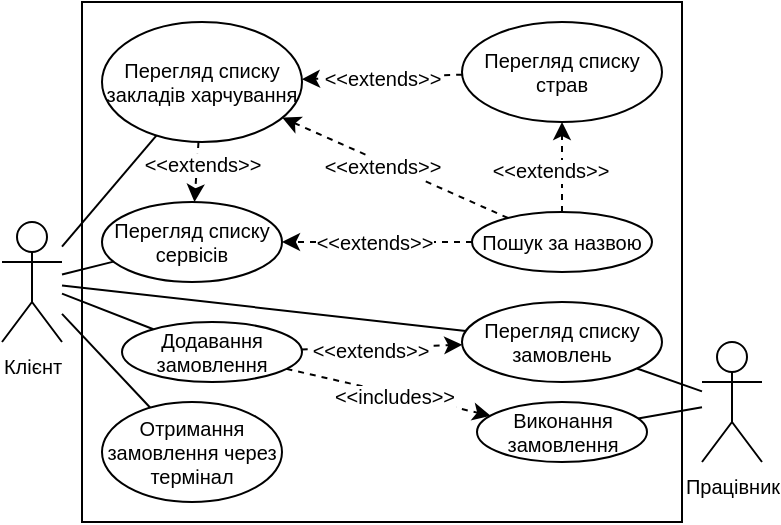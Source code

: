 <mxfile version="21.2.8" type="device" pages="4">
  <diagram id="U-L03c6XndNQLVejBg31" name="Use-Case">
    <mxGraphModel dx="863" dy="505" grid="1" gridSize="10" guides="1" tooltips="1" connect="1" arrows="1" fold="1" page="1" pageScale="1" pageWidth="850" pageHeight="1100" math="0" shadow="0">
      <root>
        <mxCell id="0" />
        <mxCell id="1" parent="0" />
        <mxCell id="DjoerSDfQ0twz3AZHhsx-1" value="Працівник" style="shape=umlActor;verticalLabelPosition=bottom;verticalAlign=top;outlineConnect=0;html=1;fontSize=10;" parent="1" vertex="1">
          <mxGeometry x="460" y="610" width="30" height="60" as="geometry" />
        </mxCell>
        <mxCell id="DjoerSDfQ0twz3AZHhsx-3" value="Клієнт" style="shape=umlActor;verticalLabelPosition=bottom;verticalAlign=top;outlineConnect=0;html=1;fontSize=10;" parent="1" vertex="1">
          <mxGeometry x="110" y="550" width="30" height="60" as="geometry" />
        </mxCell>
        <mxCell id="DjoerSDfQ0twz3AZHhsx-5" value="" style="rounded=0;whiteSpace=wrap;html=1;fontSize=10;" parent="1" vertex="1">
          <mxGeometry x="150" y="440" width="300" height="260" as="geometry" />
        </mxCell>
        <mxCell id="DjoerSDfQ0twz3AZHhsx-7" value="Перегляд списку сервісів" style="ellipse;whiteSpace=wrap;html=1;fontSize=10;" parent="1" vertex="1">
          <mxGeometry x="160" y="540" width="90" height="40" as="geometry" />
        </mxCell>
        <mxCell id="DjoerSDfQ0twz3AZHhsx-12" value="Перегляд списку закладів харчування" style="ellipse;whiteSpace=wrap;html=1;fontSize=10;" parent="1" vertex="1">
          <mxGeometry x="160" y="450" width="100" height="60" as="geometry" />
        </mxCell>
        <mxCell id="DjoerSDfQ0twz3AZHhsx-14" value="" style="endArrow=none;rounded=0;html=1;fontSize=10;" parent="1" source="DjoerSDfQ0twz3AZHhsx-3" target="DjoerSDfQ0twz3AZHhsx-12" edge="1">
          <mxGeometry width="50" height="50" relative="1" as="geometry">
            <mxPoint x="170" y="322" as="sourcePoint" />
            <mxPoint x="331" y="449" as="targetPoint" />
          </mxGeometry>
        </mxCell>
        <mxCell id="DjoerSDfQ0twz3AZHhsx-19" value="" style="rounded=0;orthogonalLoop=1;jettySize=auto;dashed=1;html=1;fontSize=10;" parent="1" source="DjoerSDfQ0twz3AZHhsx-21" target="DjoerSDfQ0twz3AZHhsx-12" edge="1">
          <mxGeometry relative="1" as="geometry">
            <mxPoint x="264" y="406" as="sourcePoint" />
            <mxPoint x="236" y="444" as="targetPoint" />
          </mxGeometry>
        </mxCell>
        <mxCell id="DjoerSDfQ0twz3AZHhsx-20" value="&amp;lt;&amp;lt;extends&amp;gt;&amp;gt;" style="edgeLabel;align=center;verticalAlign=middle;resizable=0;points=[];html=1;fontSize=10;" parent="DjoerSDfQ0twz3AZHhsx-19" vertex="1" connectable="0">
          <mxGeometry x="0.162" relative="1" as="geometry">
            <mxPoint x="6" as="offset" />
          </mxGeometry>
        </mxCell>
        <mxCell id="DjoerSDfQ0twz3AZHhsx-21" value="Перегляд списку страв" style="ellipse;whiteSpace=wrap;html=1;fontSize=10;" parent="1" vertex="1">
          <mxGeometry x="340" y="450" width="100" height="50" as="geometry" />
        </mxCell>
        <mxCell id="DjoerSDfQ0twz3AZHhsx-26" value="Перегляд списку замовлень" style="ellipse;whiteSpace=wrap;html=1;fontSize=10;" parent="1" vertex="1">
          <mxGeometry x="340" y="590" width="100" height="40" as="geometry" />
        </mxCell>
        <mxCell id="DjoerSDfQ0twz3AZHhsx-27" value="" style="endArrow=none;rounded=0;html=1;fontSize=10;" parent="1" source="DjoerSDfQ0twz3AZHhsx-3" target="DjoerSDfQ0twz3AZHhsx-26" edge="1">
          <mxGeometry width="50" height="50" relative="1" as="geometry">
            <mxPoint x="170" y="582" as="sourcePoint" />
            <mxPoint x="322" y="504" as="targetPoint" />
          </mxGeometry>
        </mxCell>
        <mxCell id="DjoerSDfQ0twz3AZHhsx-28" value="" style="endArrow=none;rounded=0;html=1;fontSize=10;" parent="1" source="DjoerSDfQ0twz3AZHhsx-1" target="DjoerSDfQ0twz3AZHhsx-26" edge="1">
          <mxGeometry width="50" height="50" relative="1" as="geometry">
            <mxPoint x="170" y="592" as="sourcePoint" />
            <mxPoint x="381" y="614" as="targetPoint" />
          </mxGeometry>
        </mxCell>
        <mxCell id="DjoerSDfQ0twz3AZHhsx-29" value="Додавання замовлення" style="ellipse;whiteSpace=wrap;html=1;fontSize=10;" parent="1" vertex="1">
          <mxGeometry x="170" y="600" width="90" height="30" as="geometry" />
        </mxCell>
        <mxCell id="DjoerSDfQ0twz3AZHhsx-30" value="" style="rounded=0;orthogonalLoop=1;jettySize=auto;dashed=1;html=1;fontSize=10;" parent="1" source="DjoerSDfQ0twz3AZHhsx-29" target="DjoerSDfQ0twz3AZHhsx-26" edge="1">
          <mxGeometry relative="1" as="geometry">
            <mxPoint x="370" y="410" as="sourcePoint" />
            <mxPoint x="370" y="440" as="targetPoint" />
          </mxGeometry>
        </mxCell>
        <mxCell id="DjoerSDfQ0twz3AZHhsx-31" value="&amp;lt;&amp;lt;extends&amp;gt;&amp;gt;" style="edgeLabel;align=center;verticalAlign=middle;resizable=0;points=[];html=1;fontSize=10;" parent="DjoerSDfQ0twz3AZHhsx-30" vertex="1" connectable="0">
          <mxGeometry x="0.162" relative="1" as="geometry">
            <mxPoint x="-13" y="1" as="offset" />
          </mxGeometry>
        </mxCell>
        <mxCell id="DjoerSDfQ0twz3AZHhsx-32" value="" style="rounded=0;orthogonalLoop=1;jettySize=auto;dashed=1;html=1;fontSize=10;" parent="1" source="DjoerSDfQ0twz3AZHhsx-34" target="DjoerSDfQ0twz3AZHhsx-12" edge="1">
          <mxGeometry relative="1" as="geometry">
            <mxPoint x="350" y="480" as="sourcePoint" />
            <mxPoint x="270" y="480" as="targetPoint" />
          </mxGeometry>
        </mxCell>
        <mxCell id="DjoerSDfQ0twz3AZHhsx-33" value="&amp;lt;&amp;lt;extends&amp;gt;&amp;gt;" style="edgeLabel;align=center;verticalAlign=middle;resizable=0;points=[];html=1;fontSize=10;" parent="DjoerSDfQ0twz3AZHhsx-32" vertex="1" connectable="0">
          <mxGeometry x="0.162" relative="1" as="geometry">
            <mxPoint x="2" y="3" as="offset" />
          </mxGeometry>
        </mxCell>
        <mxCell id="DjoerSDfQ0twz3AZHhsx-34" value="Пошук за назвою" style="ellipse;whiteSpace=wrap;html=1;fontSize=10;" parent="1" vertex="1">
          <mxGeometry x="345" y="545" width="90" height="30" as="geometry" />
        </mxCell>
        <mxCell id="DjoerSDfQ0twz3AZHhsx-35" value="" style="rounded=0;orthogonalLoop=1;jettySize=auto;dashed=1;html=1;fontSize=10;" parent="1" source="DjoerSDfQ0twz3AZHhsx-34" target="DjoerSDfQ0twz3AZHhsx-21" edge="1">
          <mxGeometry relative="1" as="geometry">
            <mxPoint x="309" y="551" as="sourcePoint" />
            <mxPoint x="251" y="509" as="targetPoint" />
          </mxGeometry>
        </mxCell>
        <mxCell id="DjoerSDfQ0twz3AZHhsx-36" value="&amp;lt;&amp;lt;extends&amp;gt;&amp;gt;" style="edgeLabel;align=center;verticalAlign=middle;resizable=0;points=[];html=1;fontSize=10;" parent="DjoerSDfQ0twz3AZHhsx-35" vertex="1" connectable="0">
          <mxGeometry x="0.162" relative="1" as="geometry">
            <mxPoint x="-6" y="5" as="offset" />
          </mxGeometry>
        </mxCell>
        <mxCell id="DjoerSDfQ0twz3AZHhsx-37" value="" style="endArrow=none;rounded=0;html=1;fontSize=10;" parent="1" source="DjoerSDfQ0twz3AZHhsx-3" target="DjoerSDfQ0twz3AZHhsx-7" edge="1">
          <mxGeometry width="50" height="50" relative="1" as="geometry">
            <mxPoint x="170" y="596" as="sourcePoint" />
            <mxPoint x="319" y="659" as="targetPoint" />
          </mxGeometry>
        </mxCell>
        <mxCell id="DjoerSDfQ0twz3AZHhsx-38" value="" style="rounded=0;orthogonalLoop=1;jettySize=auto;dashed=1;html=1;fontSize=10;" parent="1" source="DjoerSDfQ0twz3AZHhsx-34" target="DjoerSDfQ0twz3AZHhsx-7" edge="1">
          <mxGeometry relative="1" as="geometry">
            <mxPoint x="341" y="556" as="sourcePoint" />
            <mxPoint x="379" y="514" as="targetPoint" />
          </mxGeometry>
        </mxCell>
        <mxCell id="DjoerSDfQ0twz3AZHhsx-39" value="&amp;lt;&amp;lt;extends&amp;gt;&amp;gt;" style="edgeLabel;align=center;verticalAlign=middle;resizable=0;points=[];html=1;fontSize=10;" parent="DjoerSDfQ0twz3AZHhsx-38" vertex="1" connectable="0">
          <mxGeometry x="0.162" relative="1" as="geometry">
            <mxPoint x="6" as="offset" />
          </mxGeometry>
        </mxCell>
        <mxCell id="DjoerSDfQ0twz3AZHhsx-43" value="" style="rounded=0;orthogonalLoop=1;jettySize=auto;dashed=1;html=1;fontSize=10;" parent="1" source="DjoerSDfQ0twz3AZHhsx-12" target="DjoerSDfQ0twz3AZHhsx-7" edge="1">
          <mxGeometry relative="1" as="geometry">
            <mxPoint x="279" y="556" as="sourcePoint" />
            <mxPoint x="241" y="514" as="targetPoint" />
          </mxGeometry>
        </mxCell>
        <mxCell id="DjoerSDfQ0twz3AZHhsx-44" value="&amp;lt;&amp;lt;extends&amp;gt;&amp;gt;" style="edgeLabel;align=center;verticalAlign=middle;resizable=0;points=[];html=1;fontSize=10;" parent="DjoerSDfQ0twz3AZHhsx-43" vertex="1" connectable="0">
          <mxGeometry x="0.162" relative="1" as="geometry">
            <mxPoint x="3" y="-7" as="offset" />
          </mxGeometry>
        </mxCell>
        <mxCell id="DjoerSDfQ0twz3AZHhsx-47" value="Виконання замовлення" style="ellipse;whiteSpace=wrap;html=1;fontSize=10;" parent="1" vertex="1">
          <mxGeometry x="347.5" y="640" width="85" height="30" as="geometry" />
        </mxCell>
        <mxCell id="DjoerSDfQ0twz3AZHhsx-51" value="" style="endArrow=none;rounded=0;html=1;fontSize=10;" parent="1" source="DjoerSDfQ0twz3AZHhsx-1" target="DjoerSDfQ0twz3AZHhsx-47" edge="1">
          <mxGeometry width="50" height="50" relative="1" as="geometry">
            <mxPoint x="170" y="751" as="sourcePoint" />
            <mxPoint x="245" y="804" as="targetPoint" />
          </mxGeometry>
        </mxCell>
        <mxCell id="DjoerSDfQ0twz3AZHhsx-54" value="Отримання замовлення через термінал" style="ellipse;whiteSpace=wrap;html=1;fontSize=10;" parent="1" vertex="1">
          <mxGeometry x="160" y="640" width="90" height="50" as="geometry" />
        </mxCell>
        <mxCell id="DjoerSDfQ0twz3AZHhsx-55" value="" style="endArrow=none;rounded=0;html=1;fontSize=10;" parent="1" source="DjoerSDfQ0twz3AZHhsx-3" target="DjoerSDfQ0twz3AZHhsx-54" edge="1">
          <mxGeometry width="50" height="50" relative="1" as="geometry">
            <mxPoint x="170" y="663" as="sourcePoint" />
            <mxPoint x="259" y="801" as="targetPoint" />
          </mxGeometry>
        </mxCell>
        <mxCell id="DjoerSDfQ0twz3AZHhsx-68" value="" style="rounded=0;orthogonalLoop=1;jettySize=auto;dashed=1;html=1;fontSize=10;" parent="1" source="DjoerSDfQ0twz3AZHhsx-29" target="DjoerSDfQ0twz3AZHhsx-47" edge="1">
          <mxGeometry relative="1" as="geometry">
            <mxPoint x="304" y="760" as="sourcePoint" />
            <mxPoint x="297" y="870" as="targetPoint" />
          </mxGeometry>
        </mxCell>
        <mxCell id="DjoerSDfQ0twz3AZHhsx-69" value="&amp;lt;&amp;lt;includes&amp;gt;&amp;gt;" style="edgeLabel;align=center;verticalAlign=middle;resizable=0;points=[];html=1;fontSize=10;" parent="DjoerSDfQ0twz3AZHhsx-68" vertex="1" connectable="0">
          <mxGeometry x="0.162" relative="1" as="geometry">
            <mxPoint x="-6" as="offset" />
          </mxGeometry>
        </mxCell>
        <mxCell id="K3cF5pADSebFsSlymxRe-2" value="" style="endArrow=none;rounded=0;html=1;fontSize=10;" edge="1" parent="1" source="DjoerSDfQ0twz3AZHhsx-3" target="DjoerSDfQ0twz3AZHhsx-29">
          <mxGeometry width="50" height="50" relative="1" as="geometry">
            <mxPoint x="106" y="650" as="sourcePoint" />
            <mxPoint x="166" y="811" as="targetPoint" />
          </mxGeometry>
        </mxCell>
      </root>
    </mxGraphModel>
  </diagram>
  <diagram id="wsWg7v_ugK6xF0xDM5SA" name="Component">
    <mxGraphModel dx="576" dy="337" grid="1" gridSize="10" guides="1" tooltips="1" connect="1" arrows="1" fold="1" page="1" pageScale="1" pageWidth="850" pageHeight="1100" math="0" shadow="0">
      <root>
        <mxCell id="0" />
        <mxCell id="1" parent="0" />
        <mxCell id="RcK7QtTSWd41S2UD9S_7-18" value="" style="rounded=0;orthogonalLoop=1;jettySize=auto;html=1;endArrow=none;endFill=0;sketch=0;sourcePerimeterSpacing=0;targetPerimeterSpacing=0;verticalAlign=middle;" edge="1" target="RcK7QtTSWd41S2UD9S_7-20" parent="1" source="RcK7QtTSWd41S2UD9S_7-98">
          <mxGeometry relative="1" as="geometry">
            <mxPoint x="210" y="270" as="sourcePoint" />
          </mxGeometry>
        </mxCell>
        <mxCell id="RcK7QtTSWd41S2UD9S_7-109" value="Requests" style="edgeLabel;html=1;align=center;verticalAlign=middle;resizable=0;points=[];" vertex="1" connectable="0" parent="RcK7QtTSWd41S2UD9S_7-18">
          <mxGeometry x="-0.237" relative="1" as="geometry">
            <mxPoint x="-24" y="-14" as="offset" />
          </mxGeometry>
        </mxCell>
        <mxCell id="RcK7QtTSWd41S2UD9S_7-20" value="" style="ellipse;whiteSpace=wrap;html=1;align=center;aspect=fixed;resizable=0;points=[];outlineConnect=0;sketch=0;verticalAlign=middle;" vertex="1" parent="1">
          <mxGeometry x="590" y="265" width="10" height="10" as="geometry" />
        </mxCell>
        <mxCell id="RcK7QtTSWd41S2UD9S_7-88" value="" style="rounded=0;orthogonalLoop=1;jettySize=auto;html=1;endArrow=none;endFill=0;sketch=0;sourcePerimeterSpacing=0;targetPerimeterSpacing=0;" edge="1" target="RcK7QtTSWd41S2UD9S_7-90" parent="1" source="RcK7QtTSWd41S2UD9S_7-118">
          <mxGeometry relative="1" as="geometry">
            <mxPoint x="440" y="310" as="sourcePoint" />
          </mxGeometry>
        </mxCell>
        <mxCell id="RcK7QtTSWd41S2UD9S_7-96" value="State" style="edgeLabel;html=1;align=center;verticalAlign=middle;resizable=0;points=[];" vertex="1" connectable="0" parent="RcK7QtTSWd41S2UD9S_7-88">
          <mxGeometry x="0.326" relative="1" as="geometry">
            <mxPoint x="-12" y="-13" as="offset" />
          </mxGeometry>
        </mxCell>
        <mxCell id="RcK7QtTSWd41S2UD9S_7-89" value="" style="rounded=0;orthogonalLoop=1;jettySize=auto;html=1;endArrow=halfCircle;endFill=0;entryX=0.5;entryY=0.5;endSize=6;strokeWidth=1;sketch=0;edgeStyle=orthogonalEdgeStyle;" edge="1" target="RcK7QtTSWd41S2UD9S_7-90" parent="1" source="RcK7QtTSWd41S2UD9S_7-121">
          <mxGeometry relative="1" as="geometry">
            <mxPoint x="500" y="225" as="sourcePoint" />
            <Array as="points">
              <mxPoint x="420" y="270" />
              <mxPoint x="420" y="270" />
            </Array>
          </mxGeometry>
        </mxCell>
        <mxCell id="RcK7QtTSWd41S2UD9S_7-90" value="" style="ellipse;whiteSpace=wrap;html=1;align=center;aspect=fixed;resizable=0;points=[];outlineConnect=0;sketch=0;" vertex="1" parent="1">
          <mxGeometry x="430" y="265" width="10" height="10" as="geometry" />
        </mxCell>
        <mxCell id="RcK7QtTSWd41S2UD9S_7-98" value="&lt;span style=&quot;background-color: initial;&quot;&gt;&amp;nbsp;Api&lt;br&gt;&lt;/span&gt;" style="html=1;dropTarget=0;whiteSpace=wrap;align=left;" vertex="1" parent="1">
          <mxGeometry x="620" y="250" width="100" height="40" as="geometry" />
        </mxCell>
        <mxCell id="RcK7QtTSWd41S2UD9S_7-99" value="" style="shape=module;jettyWidth=8;jettyHeight=4;" vertex="1" parent="RcK7QtTSWd41S2UD9S_7-98">
          <mxGeometry x="1" width="20" height="20" relative="1" as="geometry">
            <mxPoint x="-27" y="7" as="offset" />
          </mxGeometry>
        </mxCell>
        <mxCell id="RcK7QtTSWd41S2UD9S_7-116" value="" style="rounded=0;orthogonalLoop=1;jettySize=auto;html=1;endArrow=halfCircle;endFill=0;entryX=0.5;entryY=0.5;endSize=6;strokeWidth=1;sketch=0;verticalAlign=middle;edgeStyle=orthogonalEdgeStyle;" edge="1" parent="1" source="RcK7QtTSWd41S2UD9S_7-118" target="RcK7QtTSWd41S2UD9S_7-20">
          <mxGeometry relative="1" as="geometry">
            <mxPoint x="175" y="150" as="sourcePoint" />
            <mxPoint x="355" y="105" as="targetPoint" />
          </mxGeometry>
        </mxCell>
        <mxCell id="RcK7QtTSWd41S2UD9S_7-118" value="&lt;span style=&quot;background-color: initial;&quot;&gt;&amp;nbsp;ViewModels&lt;br&gt;&lt;/span&gt;" style="html=1;dropTarget=0;whiteSpace=wrap;align=left;" vertex="1" parent="1">
          <mxGeometry x="460" y="250" width="100" height="40" as="geometry" />
        </mxCell>
        <mxCell id="RcK7QtTSWd41S2UD9S_7-119" value="" style="shape=module;jettyWidth=8;jettyHeight=4;" vertex="1" parent="RcK7QtTSWd41S2UD9S_7-118">
          <mxGeometry x="1" width="20" height="20" relative="1" as="geometry">
            <mxPoint x="-27" y="7" as="offset" />
          </mxGeometry>
        </mxCell>
        <mxCell id="RcK7QtTSWd41S2UD9S_7-121" value="&amp;nbsp;Composables" style="html=1;dropTarget=0;whiteSpace=wrap;align=left;" vertex="1" parent="1">
          <mxGeometry x="295" y="250" width="115" height="40" as="geometry" />
        </mxCell>
        <mxCell id="RcK7QtTSWd41S2UD9S_7-122" value="" style="shape=module;jettyWidth=8;jettyHeight=4;" vertex="1" parent="RcK7QtTSWd41S2UD9S_7-121">
          <mxGeometry x="1" width="20" height="20" relative="1" as="geometry">
            <mxPoint x="-27" y="7" as="offset" />
          </mxGeometry>
        </mxCell>
        <mxCell id="RcK7QtTSWd41S2UD9S_7-127" value="&lt;span style=&quot;background-color: initial;&quot;&gt;&amp;nbsp;Data&lt;br&gt;&lt;/span&gt;" style="html=1;dropTarget=0;whiteSpace=wrap;align=left;" vertex="1" parent="1">
          <mxGeometry x="460" y="340" width="100" height="40" as="geometry" />
        </mxCell>
        <mxCell id="RcK7QtTSWd41S2UD9S_7-128" value="" style="shape=module;jettyWidth=8;jettyHeight=4;" vertex="1" parent="RcK7QtTSWd41S2UD9S_7-127">
          <mxGeometry x="1" width="20" height="20" relative="1" as="geometry">
            <mxPoint x="-27" y="7" as="offset" />
          </mxGeometry>
        </mxCell>
        <mxCell id="RcK7QtTSWd41S2UD9S_7-129" value="" style="rounded=0;orthogonalLoop=1;jettySize=auto;html=1;endArrow=none;endFill=0;sketch=0;sourcePerimeterSpacing=0;targetPerimeterSpacing=0;" edge="1" target="RcK7QtTSWd41S2UD9S_7-131" parent="1" source="RcK7QtTSWd41S2UD9S_7-127">
          <mxGeometry relative="1" as="geometry">
            <mxPoint x="480" y="225" as="sourcePoint" />
          </mxGeometry>
        </mxCell>
        <mxCell id="RcK7QtTSWd41S2UD9S_7-132" value="Schemas" style="edgeLabel;html=1;align=center;verticalAlign=middle;resizable=0;points=[];" vertex="1" connectable="0" parent="RcK7QtTSWd41S2UD9S_7-129">
          <mxGeometry x="0.469" y="1" relative="1" as="geometry">
            <mxPoint x="32" y="-13" as="offset" />
          </mxGeometry>
        </mxCell>
        <mxCell id="RcK7QtTSWd41S2UD9S_7-130" value="" style="rounded=0;orthogonalLoop=1;jettySize=auto;html=1;endArrow=halfCircle;endFill=0;entryX=0.5;entryY=0.5;endSize=6;strokeWidth=1;sketch=0;" edge="1" target="RcK7QtTSWd41S2UD9S_7-131" parent="1" source="RcK7QtTSWd41S2UD9S_7-118">
          <mxGeometry relative="1" as="geometry">
            <mxPoint x="520" y="225" as="sourcePoint" />
          </mxGeometry>
        </mxCell>
        <mxCell id="RcK7QtTSWd41S2UD9S_7-131" value="" style="ellipse;whiteSpace=wrap;html=1;align=center;aspect=fixed;resizable=0;points=[];outlineConnect=0;sketch=0;" vertex="1" parent="1">
          <mxGeometry x="505" y="310" width="10" height="10" as="geometry" />
        </mxCell>
        <mxCell id="RcK7QtTSWd41S2UD9S_7-133" value="" style="rounded=0;orthogonalLoop=1;jettySize=auto;html=1;endArrow=none;endFill=0;sketch=0;sourcePerimeterSpacing=0;targetPerimeterSpacing=0;" edge="1" target="RcK7QtTSWd41S2UD9S_7-135" parent="1" source="RcK7QtTSWd41S2UD9S_7-136">
          <mxGeometry relative="1" as="geometry">
            <mxPoint x="490" y="355" as="sourcePoint" />
          </mxGeometry>
        </mxCell>
        <mxCell id="RcK7QtTSWd41S2UD9S_7-139" value="HttpClient" style="edgeLabel;html=1;align=center;verticalAlign=middle;resizable=0;points=[];" vertex="1" connectable="0" parent="RcK7QtTSWd41S2UD9S_7-133">
          <mxGeometry x="0.835" y="2" relative="1" as="geometry">
            <mxPoint x="42" y="-7" as="offset" />
          </mxGeometry>
        </mxCell>
        <mxCell id="RcK7QtTSWd41S2UD9S_7-134" value="" style="rounded=0;orthogonalLoop=1;jettySize=auto;html=1;endArrow=halfCircle;endFill=0;entryX=0.5;entryY=0.5;endSize=6;strokeWidth=1;sketch=0;" edge="1" target="RcK7QtTSWd41S2UD9S_7-135" parent="1" source="RcK7QtTSWd41S2UD9S_7-98">
          <mxGeometry relative="1" as="geometry">
            <mxPoint x="530" y="355" as="sourcePoint" />
          </mxGeometry>
        </mxCell>
        <mxCell id="RcK7QtTSWd41S2UD9S_7-135" value="" style="ellipse;whiteSpace=wrap;html=1;align=center;aspect=fixed;resizable=0;points=[];outlineConnect=0;sketch=0;" vertex="1" parent="1">
          <mxGeometry x="665" y="310" width="10" height="10" as="geometry" />
        </mxCell>
        <mxCell id="RcK7QtTSWd41S2UD9S_7-136" value="&amp;nbsp;App" style="html=1;dropTarget=0;whiteSpace=wrap;align=left;" vertex="1" parent="1">
          <mxGeometry x="612.5" y="340" width="115" height="40" as="geometry" />
        </mxCell>
        <mxCell id="RcK7QtTSWd41S2UD9S_7-137" value="" style="shape=module;jettyWidth=8;jettyHeight=4;" vertex="1" parent="RcK7QtTSWd41S2UD9S_7-136">
          <mxGeometry x="1" width="20" height="20" relative="1" as="geometry">
            <mxPoint x="-27" y="7" as="offset" />
          </mxGeometry>
        </mxCell>
        <mxCell id="RcK7QtTSWd41S2UD9S_7-141" value="" style="rounded=0;orthogonalLoop=1;jettySize=auto;html=1;endArrow=halfCircle;endFill=0;endSize=6;strokeWidth=1;sketch=0;" edge="1" parent="1" source="RcK7QtTSWd41S2UD9S_7-136">
          <mxGeometry relative="1" as="geometry">
            <mxPoint x="675" y="380" as="sourcePoint" />
            <mxPoint x="670" y="410" as="targetPoint" />
          </mxGeometry>
        </mxCell>
        <mxCell id="RcK7QtTSWd41S2UD9S_7-143" value="Preferences" style="edgeLabel;html=1;align=center;verticalAlign=middle;resizable=0;points=[];" vertex="1" connectable="0" parent="RcK7QtTSWd41S2UD9S_7-141">
          <mxGeometry x="-0.321" relative="1" as="geometry">
            <mxPoint y="30" as="offset" />
          </mxGeometry>
        </mxCell>
        <mxCell id="RcK7QtTSWd41S2UD9S_7-144" value="&amp;nbsp;Activities" style="html=1;dropTarget=0;whiteSpace=wrap;align=left;" vertex="1" parent="1">
          <mxGeometry x="295" y="340" width="115" height="40" as="geometry" />
        </mxCell>
        <mxCell id="RcK7QtTSWd41S2UD9S_7-145" value="" style="shape=module;jettyWidth=8;jettyHeight=4;" vertex="1" parent="RcK7QtTSWd41S2UD9S_7-144">
          <mxGeometry x="1" width="20" height="20" relative="1" as="geometry">
            <mxPoint x="-27" y="7" as="offset" />
          </mxGeometry>
        </mxCell>
        <mxCell id="RcK7QtTSWd41S2UD9S_7-146" value="" style="rounded=0;orthogonalLoop=1;jettySize=auto;html=1;endArrow=none;endFill=0;sketch=0;sourcePerimeterSpacing=0;targetPerimeterSpacing=0;" edge="1" target="RcK7QtTSWd41S2UD9S_7-148" parent="1" source="RcK7QtTSWd41S2UD9S_7-121">
          <mxGeometry relative="1" as="geometry">
            <mxPoint x="250" y="325" as="sourcePoint" />
          </mxGeometry>
        </mxCell>
        <mxCell id="RcK7QtTSWd41S2UD9S_7-151" value="Components" style="edgeLabel;html=1;align=center;verticalAlign=middle;resizable=0;points=[];" vertex="1" connectable="0" parent="RcK7QtTSWd41S2UD9S_7-146">
          <mxGeometry x="0.364" y="-1" relative="1" as="geometry">
            <mxPoint x="41" y="11" as="offset" />
          </mxGeometry>
        </mxCell>
        <mxCell id="RcK7QtTSWd41S2UD9S_7-147" value="" style="rounded=0;orthogonalLoop=1;jettySize=auto;html=1;endArrow=halfCircle;endFill=0;entryX=0.5;entryY=0.5;endSize=6;strokeWidth=1;sketch=0;" edge="1" target="RcK7QtTSWd41S2UD9S_7-148" parent="1" source="RcK7QtTSWd41S2UD9S_7-144">
          <mxGeometry relative="1" as="geometry">
            <mxPoint x="290" y="325" as="sourcePoint" />
          </mxGeometry>
        </mxCell>
        <mxCell id="RcK7QtTSWd41S2UD9S_7-148" value="" style="ellipse;whiteSpace=wrap;html=1;align=center;aspect=fixed;resizable=0;points=[];outlineConnect=0;sketch=0;" vertex="1" parent="1">
          <mxGeometry x="347.5" y="310" width="10" height="10" as="geometry" />
        </mxCell>
      </root>
    </mxGraphModel>
  </diagram>
  <diagram id="FYDQXY969cBlZ33Q4Xat" name="Activity">
    <mxGraphModel dx="186" dy="606" grid="1" gridSize="10" guides="1" tooltips="1" connect="1" arrows="1" fold="1" page="1" pageScale="1" pageWidth="850" pageHeight="1100" math="0" shadow="0">
      <root>
        <mxCell id="0" />
        <mxCell id="1" parent="0" />
        <mxCell id="7rqbAGlr2B7y8msFjyOp-1" style="edgeStyle=orthogonalEdgeStyle;rounded=0;orthogonalLoop=1;jettySize=auto;html=1;" edge="1" parent="1" source="7rqbAGlr2B7y8msFjyOp-2" target="7rqbAGlr2B7y8msFjyOp-4">
          <mxGeometry relative="1" as="geometry" />
        </mxCell>
        <mxCell id="7rqbAGlr2B7y8msFjyOp-2" value="" style="ellipse;whiteSpace=wrap;html=1;aspect=fixed;" vertex="1" parent="1">
          <mxGeometry x="1490" y="460" width="40" height="40" as="geometry" />
        </mxCell>
        <mxCell id="7rqbAGlr2B7y8msFjyOp-3" value="" style="edgeStyle=orthogonalEdgeStyle;rounded=0;orthogonalLoop=1;jettySize=auto;html=1;" edge="1" parent="1" source="7rqbAGlr2B7y8msFjyOp-4" target="7rqbAGlr2B7y8msFjyOp-6">
          <mxGeometry relative="1" as="geometry" />
        </mxCell>
        <mxCell id="7rqbAGlr2B7y8msFjyOp-4" value="Вибір сервісу" style="rounded=1;whiteSpace=wrap;html=1;" vertex="1" parent="1">
          <mxGeometry x="1470" y="520" width="80" height="20" as="geometry" />
        </mxCell>
        <mxCell id="7rqbAGlr2B7y8msFjyOp-5" style="edgeStyle=orthogonalEdgeStyle;rounded=0;orthogonalLoop=1;jettySize=auto;html=1;" edge="1" parent="1" source="7rqbAGlr2B7y8msFjyOp-6" target="7rqbAGlr2B7y8msFjyOp-11">
          <mxGeometry relative="1" as="geometry" />
        </mxCell>
        <mxCell id="7rqbAGlr2B7y8msFjyOp-6" value="Вибір закладу" style="rounded=1;whiteSpace=wrap;html=1;" vertex="1" parent="1">
          <mxGeometry x="1470" y="560" width="80" height="40" as="geometry" />
        </mxCell>
        <mxCell id="7rqbAGlr2B7y8msFjyOp-7" style="rounded=0;orthogonalLoop=1;jettySize=auto;html=1;edgeStyle=orthogonalEdgeStyle;" edge="1" parent="1" source="7rqbAGlr2B7y8msFjyOp-11" target="7rqbAGlr2B7y8msFjyOp-29">
          <mxGeometry relative="1" as="geometry">
            <Array as="points">
              <mxPoint x="1460" y="640" />
            </Array>
          </mxGeometry>
        </mxCell>
        <mxCell id="7rqbAGlr2B7y8msFjyOp-8" value="[Ручний]" style="edgeLabel;html=1;align=center;verticalAlign=middle;resizable=0;points=[];labelBackgroundColor=none;" vertex="1" connectable="0" parent="7rqbAGlr2B7y8msFjyOp-7">
          <mxGeometry x="0.12" relative="1" as="geometry">
            <mxPoint x="-30" y="11" as="offset" />
          </mxGeometry>
        </mxCell>
        <mxCell id="7rqbAGlr2B7y8msFjyOp-9" style="edgeStyle=orthogonalEdgeStyle;rounded=0;orthogonalLoop=1;jettySize=auto;html=1;elbow=vertical;" edge="1" parent="1" source="7rqbAGlr2B7y8msFjyOp-11" target="7rqbAGlr2B7y8msFjyOp-12">
          <mxGeometry relative="1" as="geometry">
            <mxPoint x="1520.2" y="639.9" as="sourcePoint" />
            <mxPoint x="1430" y="639.9" as="targetPoint" />
            <Array as="points">
              <mxPoint x="1560" y="640" />
            </Array>
          </mxGeometry>
        </mxCell>
        <mxCell id="7rqbAGlr2B7y8msFjyOp-10" value="[Оптимальний]" style="edgeLabel;html=1;align=center;verticalAlign=middle;resizable=0;points=[];labelBackgroundColor=none;" vertex="1" connectable="0" parent="7rqbAGlr2B7y8msFjyOp-9">
          <mxGeometry x="0.283" relative="1" as="geometry">
            <mxPoint x="43" y="4" as="offset" />
          </mxGeometry>
        </mxCell>
        <mxCell id="7rqbAGlr2B7y8msFjyOp-11" value="" style="rhombus;whiteSpace=wrap;html=1;" vertex="1" parent="1">
          <mxGeometry x="1490" y="620" width="40" height="40" as="geometry" />
        </mxCell>
        <mxCell id="7rqbAGlr2B7y8msFjyOp-12" value="Вибір типів та стелі ціни" style="rounded=1;whiteSpace=wrap;html=1;" vertex="1" parent="1">
          <mxGeometry x="1520" y="680" width="80" height="40" as="geometry" />
        </mxCell>
        <mxCell id="7rqbAGlr2B7y8msFjyOp-13" value="Вибір варіанту видачі&amp;nbsp;" style="rounded=1;whiteSpace=wrap;html=1;" vertex="1" parent="1">
          <mxGeometry x="1410" y="780" width="90" height="40" as="geometry" />
        </mxCell>
        <mxCell id="7rqbAGlr2B7y8msFjyOp-14" style="edgeStyle=orthogonalEdgeStyle;rounded=0;orthogonalLoop=1;jettySize=auto;html=1;" edge="1" parent="1" source="7rqbAGlr2B7y8msFjyOp-15" target="7rqbAGlr2B7y8msFjyOp-18">
          <mxGeometry relative="1" as="geometry">
            <mxPoint x="1535" y="1040.0" as="targetPoint" />
          </mxGeometry>
        </mxCell>
        <mxCell id="7rqbAGlr2B7y8msFjyOp-15" value="Створення замовлення" style="rounded=1;whiteSpace=wrap;html=1;" vertex="1" parent="1">
          <mxGeometry x="1465" y="920" width="90" height="40" as="geometry" />
        </mxCell>
        <mxCell id="7rqbAGlr2B7y8msFjyOp-16" style="edgeStyle=orthogonalEdgeStyle;rounded=0;orthogonalLoop=1;jettySize=auto;html=1;" edge="1" parent="1" source="7rqbAGlr2B7y8msFjyOp-17" target="7rqbAGlr2B7y8msFjyOp-15">
          <mxGeometry relative="1" as="geometry">
            <mxPoint x="1535" y="920" as="targetPoint" />
          </mxGeometry>
        </mxCell>
        <mxCell id="7rqbAGlr2B7y8msFjyOp-17" value="Підтвердження замовлення" style="rounded=1;whiteSpace=wrap;html=1;" vertex="1" parent="1">
          <mxGeometry x="1465" y="862.5" width="90" height="40" as="geometry" />
        </mxCell>
        <mxCell id="7rqbAGlr2B7y8msFjyOp-18" value="" style="ellipse;html=1;shape=endState;fillColor=#000000;strokeColor=#ff0000;" vertex="1" parent="1">
          <mxGeometry x="1490" y="980" width="40" height="40" as="geometry" />
        </mxCell>
        <mxCell id="7rqbAGlr2B7y8msFjyOp-19" style="rounded=0;orthogonalLoop=1;jettySize=auto;html=1;endArrow=none;endFill=0;startArrow=classic;startFill=1;" edge="1" parent="1" source="7rqbAGlr2B7y8msFjyOp-23" target="7rqbAGlr2B7y8msFjyOp-29">
          <mxGeometry relative="1" as="geometry" />
        </mxCell>
        <mxCell id="7rqbAGlr2B7y8msFjyOp-20" style="rounded=0;orthogonalLoop=1;jettySize=auto;html=1;startArrow=classic;startFill=1;endArrow=none;endFill=0;" edge="1" parent="1" source="7rqbAGlr2B7y8msFjyOp-23" target="7rqbAGlr2B7y8msFjyOp-12">
          <mxGeometry relative="1" as="geometry" />
        </mxCell>
        <mxCell id="7rqbAGlr2B7y8msFjyOp-21" style="rounded=0;orthogonalLoop=1;jettySize=auto;html=1;" edge="1" parent="1" source="7rqbAGlr2B7y8msFjyOp-23" target="7rqbAGlr2B7y8msFjyOp-13">
          <mxGeometry relative="1" as="geometry" />
        </mxCell>
        <mxCell id="7rqbAGlr2B7y8msFjyOp-22" style="rounded=0;orthogonalLoop=1;jettySize=auto;html=1;" edge="1" parent="1" source="7rqbAGlr2B7y8msFjyOp-23" target="7rqbAGlr2B7y8msFjyOp-24">
          <mxGeometry relative="1" as="geometry" />
        </mxCell>
        <mxCell id="7rqbAGlr2B7y8msFjyOp-23" value="" style="html=1;points=[];perimeter=orthogonalPerimeter;fillColor=strokeColor;rotation=90;" vertex="1" parent="1">
          <mxGeometry x="1507.5" y="700" width="5" height="120" as="geometry" />
        </mxCell>
        <mxCell id="7rqbAGlr2B7y8msFjyOp-24" value="Вибір дати та часу" style="rounded=1;whiteSpace=wrap;html=1;" vertex="1" parent="1">
          <mxGeometry x="1520" y="780" width="90" height="40" as="geometry" />
        </mxCell>
        <mxCell id="7rqbAGlr2B7y8msFjyOp-25" style="rounded=0;orthogonalLoop=1;jettySize=auto;html=1;startArrow=classic;startFill=1;endArrow=none;endFill=0;" edge="1" parent="1" source="7rqbAGlr2B7y8msFjyOp-28" target="7rqbAGlr2B7y8msFjyOp-24">
          <mxGeometry relative="1" as="geometry" />
        </mxCell>
        <mxCell id="7rqbAGlr2B7y8msFjyOp-26" style="rounded=0;orthogonalLoop=1;jettySize=auto;html=1;startArrow=classic;startFill=1;endArrow=none;endFill=0;" edge="1" parent="1" source="7rqbAGlr2B7y8msFjyOp-28" target="7rqbAGlr2B7y8msFjyOp-13">
          <mxGeometry relative="1" as="geometry" />
        </mxCell>
        <mxCell id="7rqbAGlr2B7y8msFjyOp-27" style="edgeStyle=orthogonalEdgeStyle;rounded=0;orthogonalLoop=1;jettySize=auto;html=1;" edge="1" parent="1" source="7rqbAGlr2B7y8msFjyOp-28" target="7rqbAGlr2B7y8msFjyOp-17">
          <mxGeometry relative="1" as="geometry" />
        </mxCell>
        <mxCell id="7rqbAGlr2B7y8msFjyOp-28" value="" style="html=1;points=[];perimeter=orthogonalPerimeter;fillColor=strokeColor;rotation=90;" vertex="1" parent="1">
          <mxGeometry x="1507.5" y="777.5" width="5" height="125" as="geometry" />
        </mxCell>
        <mxCell id="7rqbAGlr2B7y8msFjyOp-29" value="Вибір страв" style="rounded=1;whiteSpace=wrap;html=1;" vertex="1" parent="1">
          <mxGeometry x="1420" y="680" width="80" height="40" as="geometry" />
        </mxCell>
      </root>
    </mxGraphModel>
  </diagram>
  <diagram id="X_bJUc1Vm5EITIcQlvz0" name="Package">
    <mxGraphModel dx="592" dy="346" grid="1" gridSize="10" guides="1" tooltips="1" connect="1" arrows="1" fold="1" page="1" pageScale="1" pageWidth="850" pageHeight="1100" math="0" shadow="0">
      <root>
        <mxCell id="0" />
        <mxCell id="1" parent="0" />
        <mxCell id="COcyf6cvLTRvtdLoVKTH-3" value="nextgenmeal" style="shape=folder;fontStyle=1;tabWidth=80;tabHeight=20;tabPosition=left;html=1;boundedLbl=1;labelInHeader=1;container=1;collapsible=0;whiteSpace=wrap;fillColor=none;" vertex="1" parent="1">
          <mxGeometry x="180" y="590" width="250" height="180" as="geometry" />
        </mxCell>
        <mxCell id="COcyf6cvLTRvtdLoVKTH-4" value="" style="html=1;strokeColor=none;resizeWidth=1;resizeHeight=1;fillColor=none;part=1;connectable=0;allowArrows=0;deletable=0;whiteSpace=wrap;fontColor=default;" vertex="1" parent="COcyf6cvLTRvtdLoVKTH-3">
          <mxGeometry width="250" height="126" relative="1" as="geometry">
            <mxPoint y="30" as="offset" />
          </mxGeometry>
        </mxCell>
        <mxCell id="COcyf6cvLTRvtdLoVKTH-22" style="rounded=0;orthogonalLoop=1;jettySize=auto;html=1;dashed=1;edgeStyle=orthogonalEdgeStyle;" edge="1" parent="1" source="COcyf6cvLTRvtdLoVKTH-1" target="COcyf6cvLTRvtdLoVKTH-7">
          <mxGeometry relative="1" as="geometry">
            <Array as="points">
              <mxPoint x="290" y="710" />
            </Array>
          </mxGeometry>
        </mxCell>
        <mxCell id="COcyf6cvLTRvtdLoVKTH-1" value="viewmodels" style="shape=folder;fontStyle=1;tabWidth=80;tabHeight=20;tabPosition=left;html=1;boundedLbl=1;labelInHeader=1;container=1;collapsible=0;whiteSpace=wrap;fillColor=none;align=center;" vertex="1" parent="1">
          <mxGeometry x="330" y="700" width="90" height="60" as="geometry" />
        </mxCell>
        <mxCell id="COcyf6cvLTRvtdLoVKTH-2" value="" style="html=1;strokeColor=none;resizeWidth=1;resizeHeight=1;fillColor=none;part=1;connectable=0;allowArrows=0;deletable=0;whiteSpace=wrap;fontColor=default;" vertex="1" parent="COcyf6cvLTRvtdLoVKTH-1">
          <mxGeometry width="90.0" height="42" relative="1" as="geometry">
            <mxPoint y="30" as="offset" />
          </mxGeometry>
        </mxCell>
        <mxCell id="COcyf6cvLTRvtdLoVKTH-6" value="abstract" style="html=1;whiteSpace=wrap;" vertex="1" parent="COcyf6cvLTRvtdLoVKTH-1">
          <mxGeometry x="10" y="30" width="70" height="20" as="geometry" />
        </mxCell>
        <mxCell id="COcyf6cvLTRvtdLoVKTH-7" value="utils" style="html=1;whiteSpace=wrap;" vertex="1" parent="1">
          <mxGeometry x="270" y="660" width="40" height="20" as="geometry" />
        </mxCell>
        <mxCell id="COcyf6cvLTRvtdLoVKTH-19" style="rounded=0;orthogonalLoop=1;jettySize=auto;html=1;dashed=1;entryX=0.25;entryY=0;entryDx=0;entryDy=0;entryPerimeter=0;" edge="1" parent="1" source="COcyf6cvLTRvtdLoVKTH-8" target="COcyf6cvLTRvtdLoVKTH-12">
          <mxGeometry relative="1" as="geometry" />
        </mxCell>
        <mxCell id="COcyf6cvLTRvtdLoVKTH-20" style="rounded=0;orthogonalLoop=1;jettySize=auto;html=1;dashed=1;" edge="1" parent="1" source="COcyf6cvLTRvtdLoVKTH-8" target="COcyf6cvLTRvtdLoVKTH-7">
          <mxGeometry relative="1" as="geometry" />
        </mxCell>
        <mxCell id="COcyf6cvLTRvtdLoVKTH-8" value="activities" style="html=1;whiteSpace=wrap;" vertex="1" parent="1">
          <mxGeometry x="190" y="660" width="60" height="20" as="geometry" />
        </mxCell>
        <mxCell id="COcyf6cvLTRvtdLoVKTH-18" style="rounded=0;orthogonalLoop=1;jettySize=auto;html=1;dashed=1;" edge="1" parent="1" source="COcyf6cvLTRvtdLoVKTH-1" target="COcyf6cvLTRvtdLoVKTH-9">
          <mxGeometry relative="1" as="geometry">
            <mxPoint x="420" y="680" as="targetPoint" />
          </mxGeometry>
        </mxCell>
        <mxCell id="COcyf6cvLTRvtdLoVKTH-9" value="data" style="shape=folder;fontStyle=1;tabWidth=40;tabHeight=20;tabPosition=left;html=1;boundedLbl=1;labelInHeader=1;container=1;collapsible=0;whiteSpace=wrap;fillColor=none;align=center;" vertex="1" parent="1">
          <mxGeometry x="330" y="620" width="90" height="60" as="geometry" />
        </mxCell>
        <mxCell id="COcyf6cvLTRvtdLoVKTH-10" value="" style="html=1;strokeColor=none;resizeWidth=1;resizeHeight=1;fillColor=none;part=1;connectable=0;allowArrows=0;deletable=0;whiteSpace=wrap;fontColor=default;" vertex="1" parent="COcyf6cvLTRvtdLoVKTH-9">
          <mxGeometry width="90" height="20" relative="1" as="geometry">
            <mxPoint y="30" as="offset" />
          </mxGeometry>
        </mxCell>
        <mxCell id="COcyf6cvLTRvtdLoVKTH-11" value="requests" style="html=1;whiteSpace=wrap;" vertex="1" parent="COcyf6cvLTRvtdLoVKTH-9">
          <mxGeometry x="11.25" y="30" width="67.5" height="20" as="geometry" />
        </mxCell>
        <mxCell id="COcyf6cvLTRvtdLoVKTH-17" style="edgeStyle=orthogonalEdgeStyle;rounded=0;orthogonalLoop=1;jettySize=auto;html=1;dashed=1;" edge="1" parent="1" source="COcyf6cvLTRvtdLoVKTH-12" target="COcyf6cvLTRvtdLoVKTH-1">
          <mxGeometry relative="1" as="geometry">
            <Array as="points">
              <mxPoint x="320" y="740" />
              <mxPoint x="320" y="740" />
            </Array>
          </mxGeometry>
        </mxCell>
        <mxCell id="COcyf6cvLTRvtdLoVKTH-21" style="rounded=0;orthogonalLoop=1;jettySize=auto;html=1;dashed=1;edgeStyle=orthogonalEdgeStyle;exitX=0;exitY=0;exitDx=100;exitDy=20;exitPerimeter=0;" edge="1" parent="1" source="COcyf6cvLTRvtdLoVKTH-12" target="COcyf6cvLTRvtdLoVKTH-7">
          <mxGeometry relative="1" as="geometry">
            <Array as="points">
              <mxPoint x="290" y="700" />
              <mxPoint x="290" y="700" />
            </Array>
          </mxGeometry>
        </mxCell>
        <mxCell id="COcyf6cvLTRvtdLoVKTH-12" value="components" style="shape=folder;fontStyle=1;tabWidth=80;tabHeight=20;tabPosition=left;html=1;boundedLbl=1;labelInHeader=1;container=1;collapsible=0;whiteSpace=wrap;fillColor=none;align=center;" vertex="1" parent="1">
          <mxGeometry x="190" y="700" width="120" height="60" as="geometry" />
        </mxCell>
        <mxCell id="COcyf6cvLTRvtdLoVKTH-13" value="" style="html=1;strokeColor=none;resizeWidth=1;resizeHeight=1;fillColor=none;part=1;connectable=0;allowArrows=0;deletable=0;whiteSpace=wrap;fontColor=default;" vertex="1" parent="COcyf6cvLTRvtdLoVKTH-12">
          <mxGeometry width="120.0" height="42" relative="1" as="geometry">
            <mxPoint y="30" as="offset" />
          </mxGeometry>
        </mxCell>
        <mxCell id="COcyf6cvLTRvtdLoVKTH-15" value="pages" style="html=1;whiteSpace=wrap;" vertex="1" parent="COcyf6cvLTRvtdLoVKTH-12">
          <mxGeometry x="10" y="30" width="40" height="20" as="geometry" />
        </mxCell>
        <mxCell id="COcyf6cvLTRvtdLoVKTH-14" value="cards" style="html=1;whiteSpace=wrap;" vertex="1" parent="COcyf6cvLTRvtdLoVKTH-12">
          <mxGeometry x="70" y="30" width="40" height="20" as="geometry" />
        </mxCell>
        <mxCell id="COcyf6cvLTRvtdLoVKTH-16" style="edgeStyle=orthogonalEdgeStyle;rounded=0;orthogonalLoop=1;jettySize=auto;html=1;dashed=1;" edge="1" parent="COcyf6cvLTRvtdLoVKTH-12" source="COcyf6cvLTRvtdLoVKTH-15" target="COcyf6cvLTRvtdLoVKTH-14">
          <mxGeometry relative="1" as="geometry" />
        </mxCell>
        <mxCell id="COcyf6cvLTRvtdLoVKTH-23" value="geneirodan" style="shape=folder;fontStyle=1;tabWidth=80;tabHeight=20;tabPosition=left;html=1;boundedLbl=1;labelInHeader=1;container=1;collapsible=0;whiteSpace=wrap;fillColor=none;" vertex="1" parent="1">
          <mxGeometry x="170" y="560" width="270" height="220" as="geometry" />
        </mxCell>
        <mxCell id="COcyf6cvLTRvtdLoVKTH-24" value="" style="html=1;strokeColor=none;resizeWidth=1;resizeHeight=1;fillColor=none;part=1;connectable=0;allowArrows=0;deletable=0;whiteSpace=wrap;fontColor=default;" vertex="1" parent="COcyf6cvLTRvtdLoVKTH-23">
          <mxGeometry width="270" height="154" relative="1" as="geometry">
            <mxPoint y="30" as="offset" />
          </mxGeometry>
        </mxCell>
        <mxCell id="COcyf6cvLTRvtdLoVKTH-25" value="com" style="shape=folder;fontStyle=1;tabWidth=40;tabHeight=20;tabPosition=left;html=1;boundedLbl=1;labelInHeader=1;container=1;collapsible=0;whiteSpace=wrap;fillColor=none;" vertex="1" parent="1">
          <mxGeometry x="160" y="530" width="290" height="260" as="geometry" />
        </mxCell>
        <mxCell id="COcyf6cvLTRvtdLoVKTH-26" value="" style="html=1;strokeColor=none;resizeWidth=1;resizeHeight=1;fillColor=none;part=1;connectable=0;allowArrows=0;deletable=0;whiteSpace=wrap;fontColor=default;" vertex="1" parent="COcyf6cvLTRvtdLoVKTH-25">
          <mxGeometry width="290.0" height="182" relative="1" as="geometry">
            <mxPoint y="30" as="offset" />
          </mxGeometry>
        </mxCell>
      </root>
    </mxGraphModel>
  </diagram>
</mxfile>
